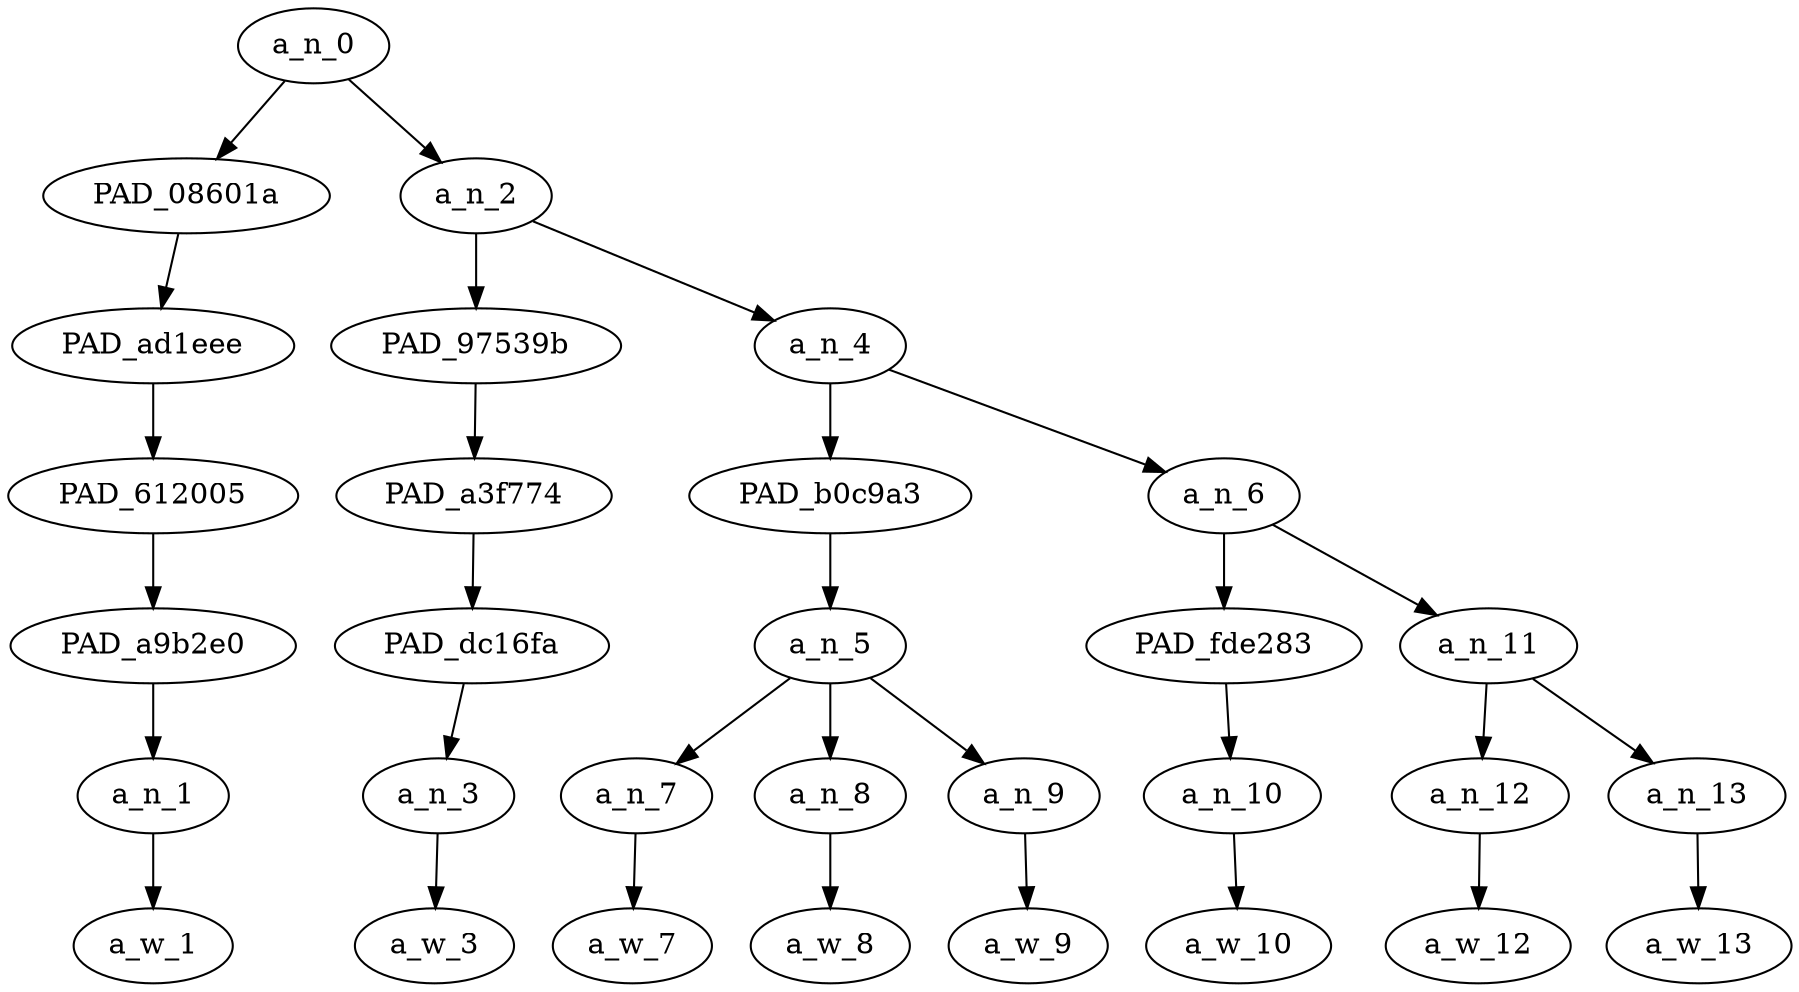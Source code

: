 strict digraph "" {
	a_n_0	[div_dir=-1,
		index=0,
		level=6,
		pos="1.34375,6!",
		text_span="[0, 1, 2, 3, 4, 5, 6, 7]",
		value=1.00000001];
	PAD_08601a	[div_dir=1,
		index=0,
		level=5,
		pos="0.0,5!",
		text_span="[0]",
		value=0.12753914];
	a_n_0 -> PAD_08601a;
	a_n_2	[div_dir=-1,
		index=1,
		level=5,
		pos="2.6875,5!",
		text_span="[1, 2, 3, 4, 5, 6, 7]",
		value=0.87234965];
	a_n_0 -> a_n_2;
	PAD_ad1eee	[div_dir=1,
		index=0,
		level=4,
		pos="0.0,4!",
		text_span="[0]",
		value=0.12753914];
	PAD_08601a -> PAD_ad1eee;
	PAD_612005	[div_dir=1,
		index=0,
		level=3,
		pos="0.0,3!",
		text_span="[0]",
		value=0.12753914];
	PAD_ad1eee -> PAD_612005;
	PAD_a9b2e0	[div_dir=1,
		index=0,
		level=2,
		pos="0.0,2!",
		text_span="[0]",
		value=0.12753914];
	PAD_612005 -> PAD_a9b2e0;
	a_n_1	[div_dir=1,
		index=0,
		level=1,
		pos="0.0,1!",
		text_span="[0]",
		value=0.12753914];
	PAD_a9b2e0 -> a_n_1;
	a_w_1	[div_dir=0,
		index=0,
		level=0,
		pos="0,0!",
		text_span="[0]",
		value=diversity];
	a_n_1 -> a_w_1;
	PAD_97539b	[div_dir=1,
		index=1,
		level=4,
		pos="1.0,4!",
		text_span="[1]",
		value=0.07259321];
	a_n_2 -> PAD_97539b;
	a_n_4	[div_dir=-1,
		index=2,
		level=4,
		pos="4.375,4!",
		text_span="[2, 3, 4, 5, 6, 7]",
		value=0.79963644];
	a_n_2 -> a_n_4;
	PAD_a3f774	[div_dir=1,
		index=1,
		level=3,
		pos="1.0,3!",
		text_span="[1]",
		value=0.07259321];
	PAD_97539b -> PAD_a3f774;
	PAD_dc16fa	[div_dir=1,
		index=1,
		level=2,
		pos="1.0,2!",
		text_span="[1]",
		value=0.07259321];
	PAD_a3f774 -> PAD_dc16fa;
	a_n_3	[div_dir=1,
		index=1,
		level=1,
		pos="1.0,1!",
		text_span="[1]",
		value=0.07259321];
	PAD_dc16fa -> a_n_3;
	a_w_3	[div_dir=0,
		index=1,
		level=0,
		pos="1,0!",
		text_span="[1]",
		value=is];
	a_n_3 -> a_w_3;
	PAD_b0c9a3	[div_dir=-1,
		index=2,
		level=3,
		pos="3.0,3!",
		text_span="[2, 3, 4]",
		value=0.26716700];
	a_n_4 -> PAD_b0c9a3;
	a_n_6	[div_dir=-1,
		index=3,
		level=3,
		pos="5.75,3!",
		text_span="[5, 6, 7]",
		value=0.53216497];
	a_n_4 -> a_n_6;
	a_n_5	[div_dir=-1,
		index=2,
		level=2,
		pos="3.0,2!",
		text_span="[2, 3, 4]",
		value=0.26716700];
	PAD_b0c9a3 -> a_n_5;
	a_n_7	[div_dir=-1,
		index=2,
		level=1,
		pos="2.0,1!",
		text_span="[2]",
		value=0.06115911];
	a_n_5 -> a_n_7;
	a_n_8	[div_dir=1,
		index=3,
		level=1,
		pos="3.0,1!",
		text_span="[3]",
		value=0.10808277];
	a_n_5 -> a_n_8;
	a_n_9	[div_dir=-1,
		index=4,
		level=1,
		pos="4.0,1!",
		text_span="[4]",
		value=0.09752190];
	a_n_5 -> a_n_9;
	a_w_7	[div_dir=0,
		index=2,
		level=0,
		pos="2,0!",
		text_span="[2]",
		value=a];
	a_n_7 -> a_w_7;
	a_w_8	[div_dir=0,
		index=3,
		level=0,
		pos="3,0!",
		text_span="[3]",
		value=code];
	a_n_8 -> a_w_8;
	a_w_9	[div_dir=0,
		index=4,
		level=0,
		pos="4,0!",
		text_span="[4]",
		value=word];
	a_n_9 -> a_w_9;
	PAD_fde283	[div_dir=1,
		index=3,
		level=2,
		pos="5.0,2!",
		text_span="[5]",
		value=0.07336489];
	a_n_6 -> PAD_fde283;
	a_n_11	[div_dir=-1,
		index=4,
		level=2,
		pos="6.5,2!",
		text_span="[6, 7]",
		value=0.45878677];
	a_n_6 -> a_n_11;
	a_n_10	[div_dir=1,
		index=5,
		level=1,
		pos="5.0,1!",
		text_span="[5]",
		value=0.07336489];
	PAD_fde283 -> a_n_10;
	a_w_10	[div_dir=0,
		index=5,
		level=0,
		pos="5,0!",
		text_span="[5]",
		value=for];
	a_n_10 -> a_w_10;
	a_n_12	[div_dir=1,
		index=6,
		level=1,
		pos="6.0,1!",
		text_span="[6]",
		value=0.19594029];
	a_n_11 -> a_n_12;
	a_n_13	[div_dir=-1,
		index=7,
		level=1,
		pos="7.0,1!",
		text_span="[7]",
		value=0.26270276];
	a_n_11 -> a_n_13;
	a_w_12	[div_dir=0,
		index=6,
		level=0,
		pos="6,0!",
		text_span="[6]",
		value=white];
	a_n_12 -> a_w_12;
	a_w_13	[div_dir=0,
		index=7,
		level=0,
		pos="7,0!",
		text_span="[7]",
		value=genocide];
	a_n_13 -> a_w_13;
}
